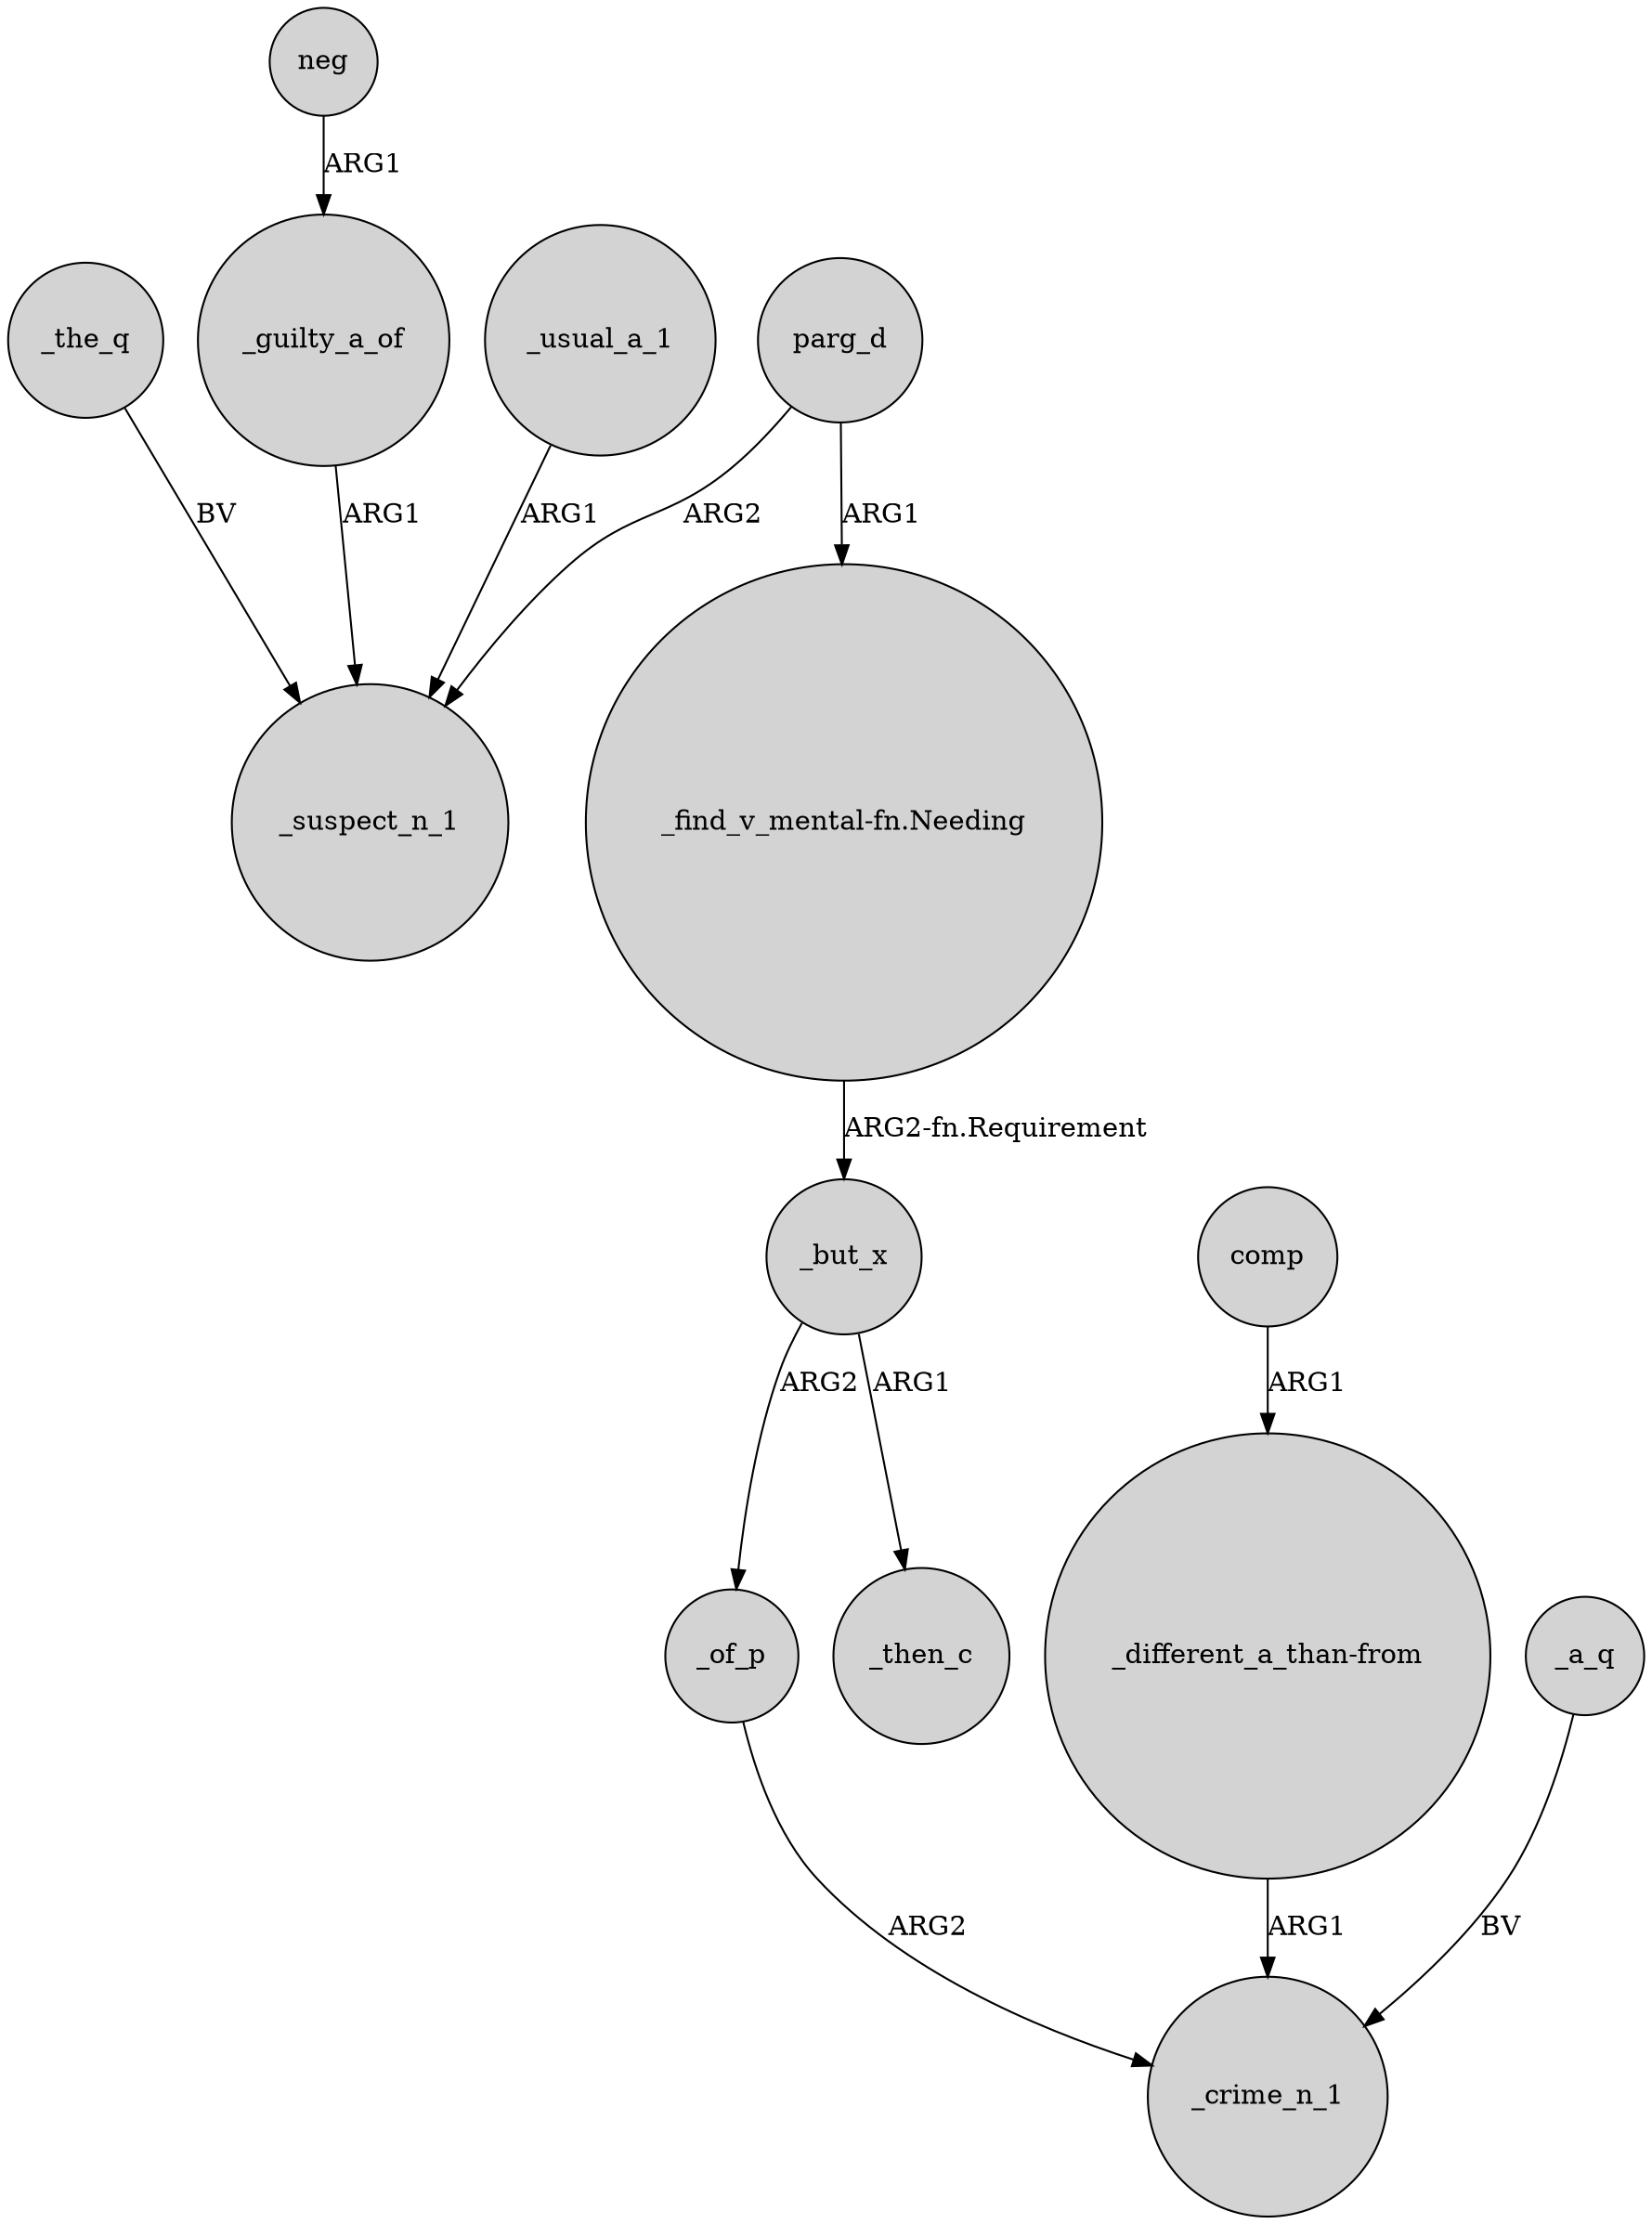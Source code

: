 digraph {
	node [shape=circle style=filled]
	_the_q -> _suspect_n_1 [label=BV]
	"_find_v_mental-fn.Needing" -> _but_x [label="ARG2-fn.Requirement"]
	"_different_a_than-from" -> _crime_n_1 [label=ARG1]
	neg -> _guilty_a_of [label=ARG1]
	_but_x -> _of_p [label=ARG2]
	_usual_a_1 -> _suspect_n_1 [label=ARG1]
	_but_x -> _then_c [label=ARG1]
	parg_d -> "_find_v_mental-fn.Needing" [label=ARG1]
	_of_p -> _crime_n_1 [label=ARG2]
	comp -> "_different_a_than-from" [label=ARG1]
	_guilty_a_of -> _suspect_n_1 [label=ARG1]
	_a_q -> _crime_n_1 [label=BV]
	parg_d -> _suspect_n_1 [label=ARG2]
}
